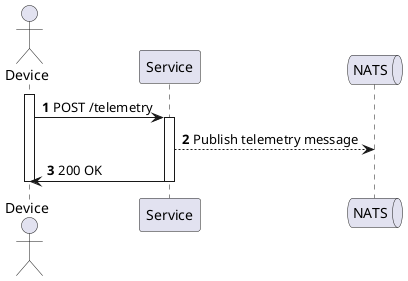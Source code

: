 @startuml
autonumber
actor       Device       as device
participant Service as svc
queue NATS as nats

activate device
    device -> svc: POST /telemetry

    activate svc
        svc --> nats: Publish telemetry message
        svc -> device: 200 OK
    deactivate svc
deactivate device

@enduml